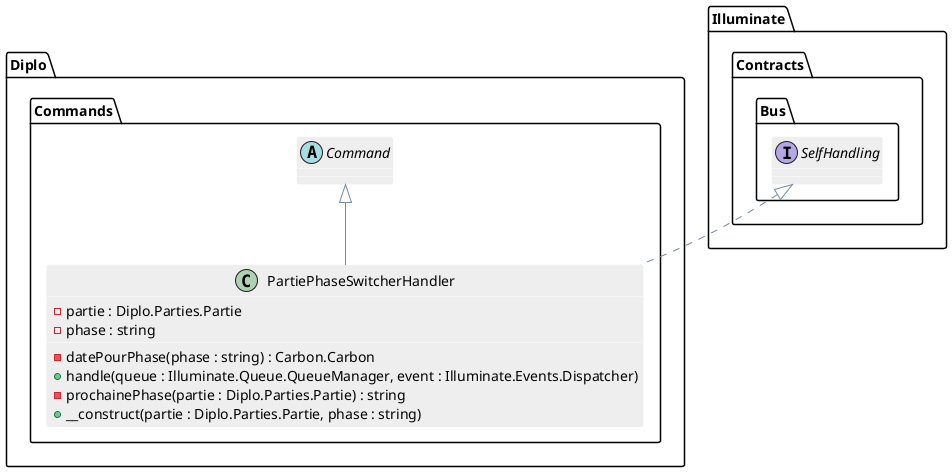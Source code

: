 @startuml

skinparam shadowing false
skinparam stereotypeCBackgroundColor #5B9BD5
' skinparam backgroundColor transparent

skinparam note {
  BackgroundColor #73AE42
  BorderColor #6CA43E
  FontColor white
}

skinparam class {
  BackgroundColor #EEEEEE
  ArrowColor #758A9F
  BorderColor #FFFFFF
}

skinparam sequence {
  ArrowColor #6CA43E

  LifeLineBorderColor #6CA43E
  LifeLineBackgroundColor #73AE42

  ParticipantBorderColor #2E75B5
  ParticipantBackgroundColor #5B9BD5

  ActorBorderColor #2E75B5
  ActorBackgroundColor #5B9BD5

  BoxLineColor #A5A5A5
}

skinparam state {
  BackgroundColor #EEEEEE
  ArrowColor #758A9F
  BorderColor #9E9E9E
}

skinparam usecase {
  BackgroundColor #EEEEEE
  BorderColor #9E9E9E

  ArrowColor #6CA43E
  ActorBorderColor #6CA43E
}

skinparam component {
  BackgroundColor #EEEEEE
  ArrowColor #758A9F
  BorderColor #9E9E9E
}

skinparam node {
  BackgroundColor #FFFFFF
  ArrowColor #758A9F
  BorderColor #9E9E9E
}

skinparam database {
  BackgroundColor #EEEEEE
  ArrowColor #758A9F
  BorderColor #9E9E9E
}
abstract class Diplo.Commands.Command {
}
class Diplo.Commands.PartiePhaseSwitcherHandler {
    -partie : Diplo.Parties.Partie
    -phase : string
    -datePourPhase(phase : string) : Carbon.Carbon
    +handle(queue : Illuminate.Queue.QueueManager, event : Illuminate.Events.Dispatcher)
    -prochainePhase(partie : Diplo.Parties.Partie) : string
    +__construct(partie : Diplo.Parties.Partie, phase : string)
}
class Diplo.Commands.PartiePhaseSwitcherHandler extends Diplo.Commands.Command
class Diplo.Commands.PartiePhaseSwitcherHandler implements Illuminate.Contracts.Bus.SelfHandling
@enduml

